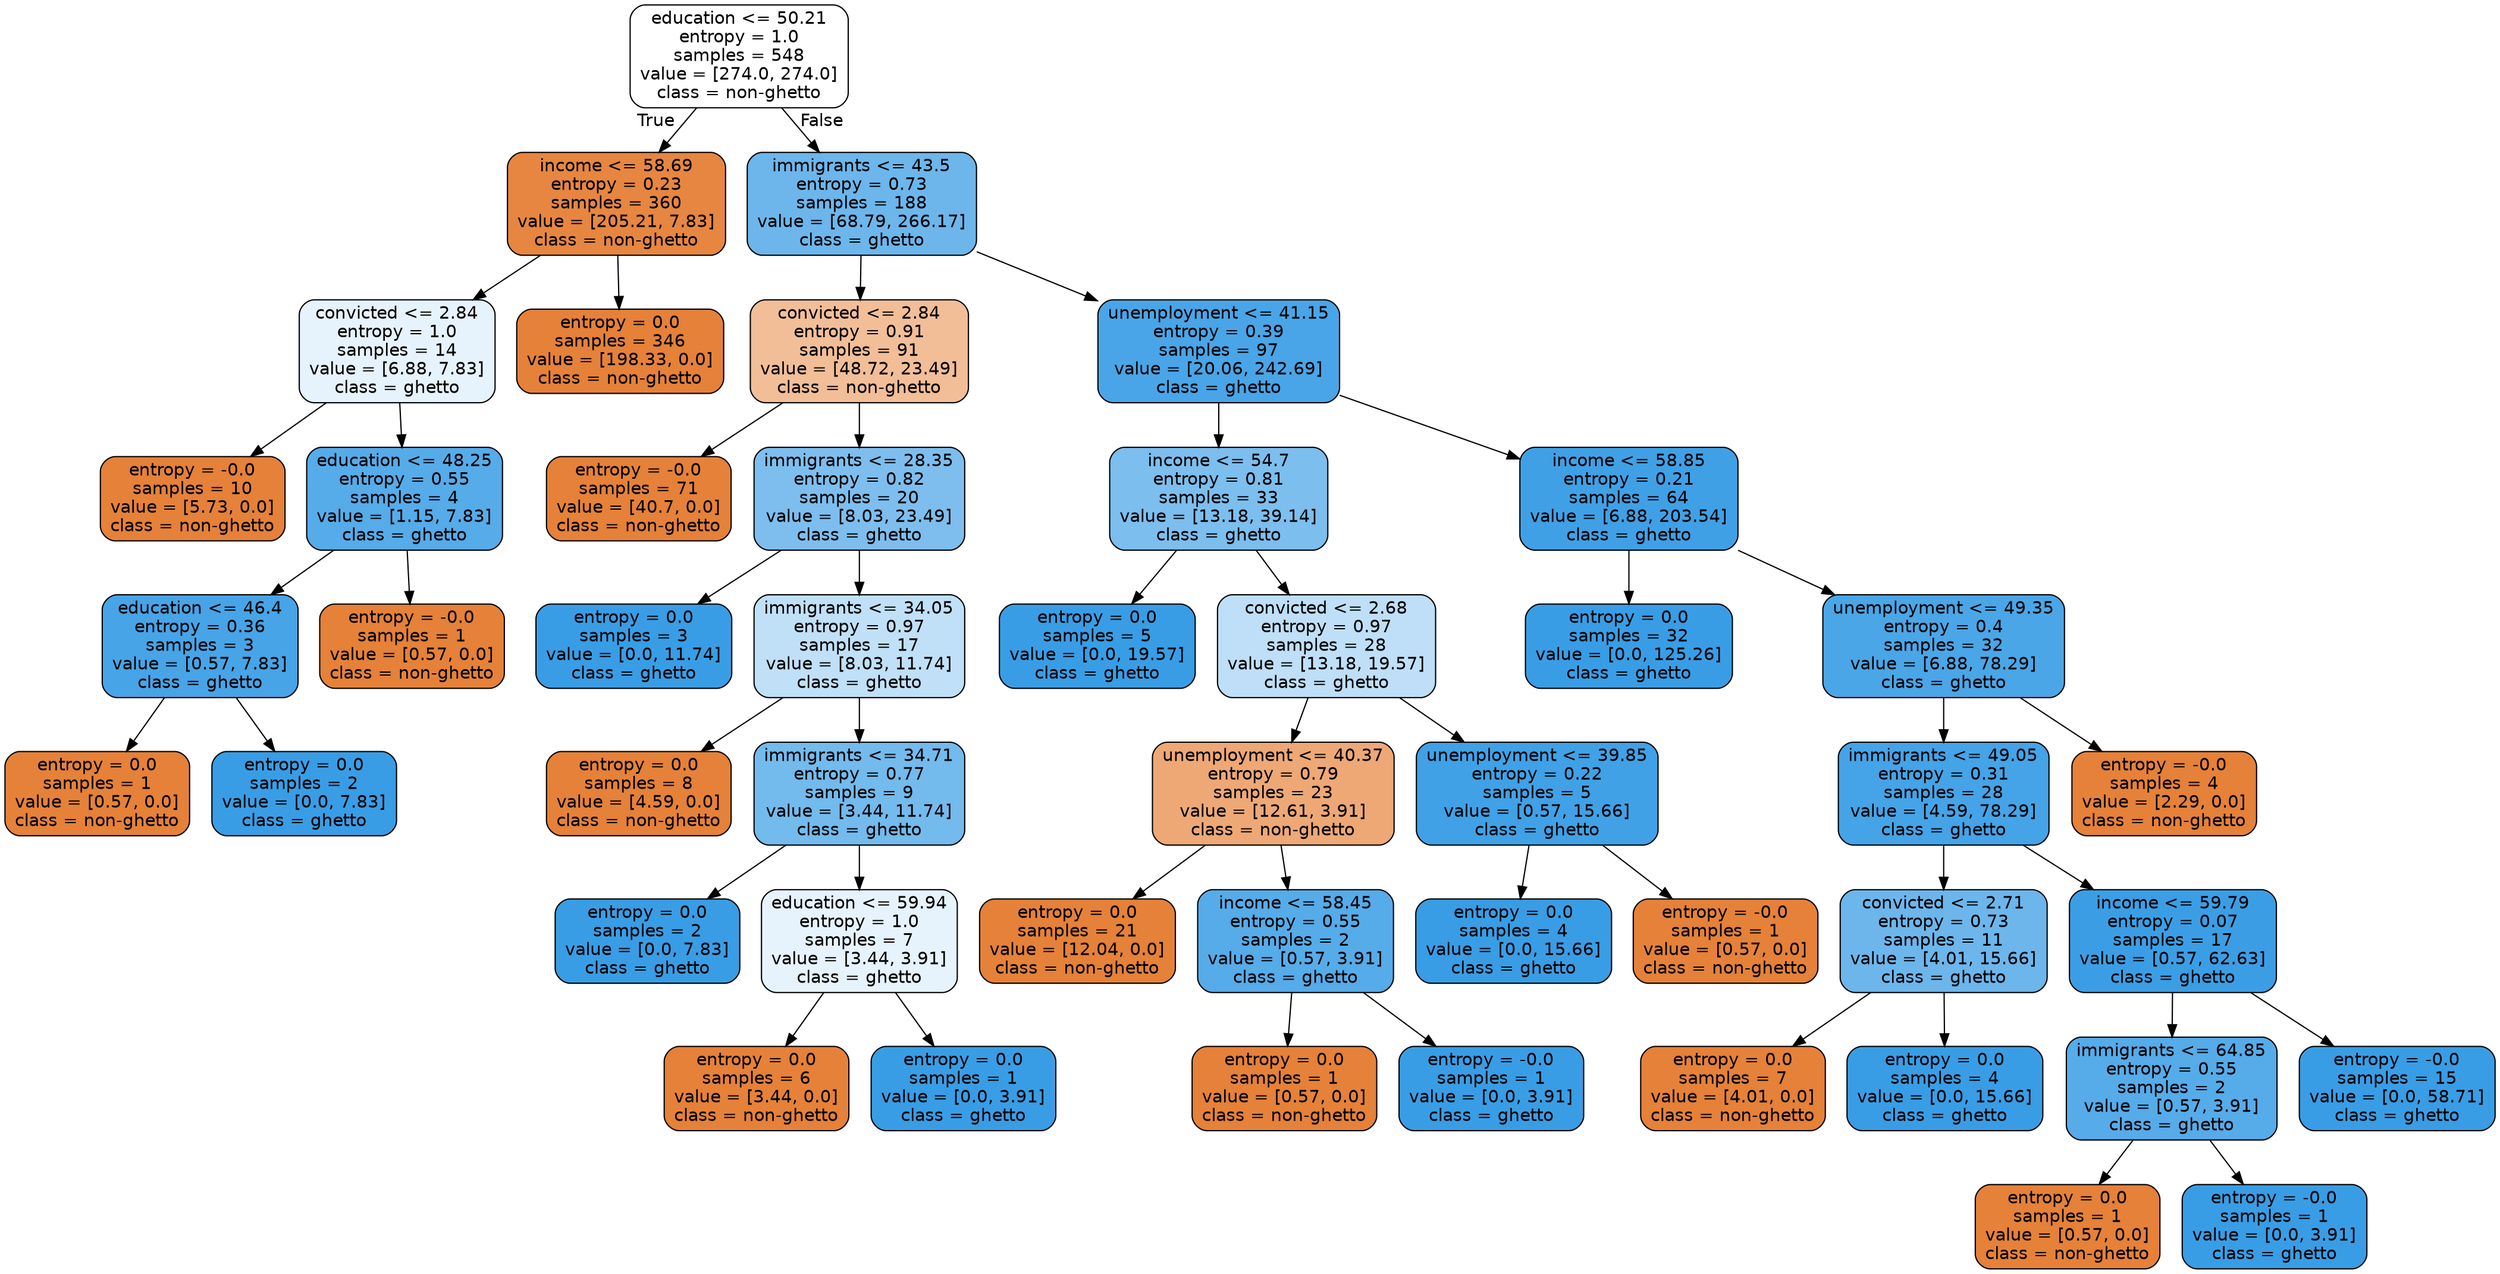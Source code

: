 digraph Tree {
node [shape=box, style="filled, rounded", color="black", fontname=helvetica] ;
edge [fontname=helvetica] ;
0 [label="education <= 50.21\nentropy = 1.0\nsamples = 548\nvalue = [274.0, 274.0]\nclass = non-ghetto", fillcolor="#ffffff"] ;
1 [label="income <= 58.69\nentropy = 0.23\nsamples = 360\nvalue = [205.21, 7.83]\nclass = non-ghetto", fillcolor="#e68641"] ;
0 -> 1 [labeldistance=2.5, labelangle=45, headlabel="True"] ;
2 [label="convicted <= 2.84\nentropy = 1.0\nsamples = 14\nvalue = [6.88, 7.83]\nclass = ghetto", fillcolor="#e7f3fc"] ;
1 -> 2 ;
3 [label="entropy = -0.0\nsamples = 10\nvalue = [5.73, 0.0]\nclass = non-ghetto", fillcolor="#e58139"] ;
2 -> 3 ;
4 [label="education <= 48.25\nentropy = 0.55\nsamples = 4\nvalue = [1.15, 7.83]\nclass = ghetto", fillcolor="#56abe9"] ;
2 -> 4 ;
5 [label="education <= 46.4\nentropy = 0.36\nsamples = 3\nvalue = [0.57, 7.83]\nclass = ghetto", fillcolor="#47a4e7"] ;
4 -> 5 ;
6 [label="entropy = 0.0\nsamples = 1\nvalue = [0.57, 0.0]\nclass = non-ghetto", fillcolor="#e58139"] ;
5 -> 6 ;
7 [label="entropy = 0.0\nsamples = 2\nvalue = [0.0, 7.83]\nclass = ghetto", fillcolor="#399de5"] ;
5 -> 7 ;
8 [label="entropy = -0.0\nsamples = 1\nvalue = [0.57, 0.0]\nclass = non-ghetto", fillcolor="#e58139"] ;
4 -> 8 ;
9 [label="entropy = 0.0\nsamples = 346\nvalue = [198.33, 0.0]\nclass = non-ghetto", fillcolor="#e58139"] ;
1 -> 9 ;
10 [label="immigrants <= 43.5\nentropy = 0.73\nsamples = 188\nvalue = [68.79, 266.17]\nclass = ghetto", fillcolor="#6cb6ec"] ;
0 -> 10 [labeldistance=2.5, labelangle=-45, headlabel="False"] ;
11 [label="convicted <= 2.84\nentropy = 0.91\nsamples = 91\nvalue = [48.72, 23.49]\nclass = non-ghetto", fillcolor="#f2be98"] ;
10 -> 11 ;
12 [label="entropy = -0.0\nsamples = 71\nvalue = [40.7, 0.0]\nclass = non-ghetto", fillcolor="#e58139"] ;
11 -> 12 ;
13 [label="immigrants <= 28.35\nentropy = 0.82\nsamples = 20\nvalue = [8.03, 23.49]\nclass = ghetto", fillcolor="#7dbeee"] ;
11 -> 13 ;
14 [label="entropy = 0.0\nsamples = 3\nvalue = [0.0, 11.74]\nclass = ghetto", fillcolor="#399de5"] ;
13 -> 14 ;
15 [label="immigrants <= 34.05\nentropy = 0.97\nsamples = 17\nvalue = [8.03, 11.74]\nclass = ghetto", fillcolor="#c0e0f7"] ;
13 -> 15 ;
16 [label="entropy = 0.0\nsamples = 8\nvalue = [4.59, 0.0]\nclass = non-ghetto", fillcolor="#e58139"] ;
15 -> 16 ;
17 [label="immigrants <= 34.71\nentropy = 0.77\nsamples = 9\nvalue = [3.44, 11.74]\nclass = ghetto", fillcolor="#73baed"] ;
15 -> 17 ;
18 [label="entropy = 0.0\nsamples = 2\nvalue = [0.0, 7.83]\nclass = ghetto", fillcolor="#399de5"] ;
17 -> 18 ;
19 [label="education <= 59.94\nentropy = 1.0\nsamples = 7\nvalue = [3.44, 3.91]\nclass = ghetto", fillcolor="#e7f3fc"] ;
17 -> 19 ;
20 [label="entropy = 0.0\nsamples = 6\nvalue = [3.44, 0.0]\nclass = non-ghetto", fillcolor="#e58139"] ;
19 -> 20 ;
21 [label="entropy = 0.0\nsamples = 1\nvalue = [0.0, 3.91]\nclass = ghetto", fillcolor="#399de5"] ;
19 -> 21 ;
22 [label="unemployment <= 41.15\nentropy = 0.39\nsamples = 97\nvalue = [20.06, 242.69]\nclass = ghetto", fillcolor="#49a5e7"] ;
10 -> 22 ;
23 [label="income <= 54.7\nentropy = 0.81\nsamples = 33\nvalue = [13.18, 39.14]\nclass = ghetto", fillcolor="#7cbeee"] ;
22 -> 23 ;
24 [label="entropy = 0.0\nsamples = 5\nvalue = [0.0, 19.57]\nclass = ghetto", fillcolor="#399de5"] ;
23 -> 24 ;
25 [label="convicted <= 2.68\nentropy = 0.97\nsamples = 28\nvalue = [13.18, 19.57]\nclass = ghetto", fillcolor="#bedff7"] ;
23 -> 25 ;
26 [label="unemployment <= 40.37\nentropy = 0.79\nsamples = 23\nvalue = [12.61, 3.91]\nclass = non-ghetto", fillcolor="#eda876"] ;
25 -> 26 ;
27 [label="entropy = 0.0\nsamples = 21\nvalue = [12.04, 0.0]\nclass = non-ghetto", fillcolor="#e58139"] ;
26 -> 27 ;
28 [label="income <= 58.45\nentropy = 0.55\nsamples = 2\nvalue = [0.57, 3.91]\nclass = ghetto", fillcolor="#56abe9"] ;
26 -> 28 ;
29 [label="entropy = 0.0\nsamples = 1\nvalue = [0.57, 0.0]\nclass = non-ghetto", fillcolor="#e58139"] ;
28 -> 29 ;
30 [label="entropy = -0.0\nsamples = 1\nvalue = [0.0, 3.91]\nclass = ghetto", fillcolor="#399de5"] ;
28 -> 30 ;
31 [label="unemployment <= 39.85\nentropy = 0.22\nsamples = 5\nvalue = [0.57, 15.66]\nclass = ghetto", fillcolor="#40a1e6"] ;
25 -> 31 ;
32 [label="entropy = 0.0\nsamples = 4\nvalue = [0.0, 15.66]\nclass = ghetto", fillcolor="#399de5"] ;
31 -> 32 ;
33 [label="entropy = -0.0\nsamples = 1\nvalue = [0.57, 0.0]\nclass = non-ghetto", fillcolor="#e58139"] ;
31 -> 33 ;
34 [label="income <= 58.85\nentropy = 0.21\nsamples = 64\nvalue = [6.88, 203.54]\nclass = ghetto", fillcolor="#40a0e6"] ;
22 -> 34 ;
35 [label="entropy = 0.0\nsamples = 32\nvalue = [0.0, 125.26]\nclass = ghetto", fillcolor="#399de5"] ;
34 -> 35 ;
36 [label="unemployment <= 49.35\nentropy = 0.4\nsamples = 32\nvalue = [6.88, 78.29]\nclass = ghetto", fillcolor="#4aa6e7"] ;
34 -> 36 ;
37 [label="immigrants <= 49.05\nentropy = 0.31\nsamples = 28\nvalue = [4.59, 78.29]\nclass = ghetto", fillcolor="#45a3e7"] ;
36 -> 37 ;
38 [label="convicted <= 2.71\nentropy = 0.73\nsamples = 11\nvalue = [4.01, 15.66]\nclass = ghetto", fillcolor="#6cb6ec"] ;
37 -> 38 ;
39 [label="entropy = 0.0\nsamples = 7\nvalue = [4.01, 0.0]\nclass = non-ghetto", fillcolor="#e58139"] ;
38 -> 39 ;
40 [label="entropy = 0.0\nsamples = 4\nvalue = [0.0, 15.66]\nclass = ghetto", fillcolor="#399de5"] ;
38 -> 40 ;
41 [label="income <= 59.79\nentropy = 0.07\nsamples = 17\nvalue = [0.57, 62.63]\nclass = ghetto", fillcolor="#3b9ee5"] ;
37 -> 41 ;
42 [label="immigrants <= 64.85\nentropy = 0.55\nsamples = 2\nvalue = [0.57, 3.91]\nclass = ghetto", fillcolor="#56abe9"] ;
41 -> 42 ;
43 [label="entropy = 0.0\nsamples = 1\nvalue = [0.57, 0.0]\nclass = non-ghetto", fillcolor="#e58139"] ;
42 -> 43 ;
44 [label="entropy = -0.0\nsamples = 1\nvalue = [0.0, 3.91]\nclass = ghetto", fillcolor="#399de5"] ;
42 -> 44 ;
45 [label="entropy = -0.0\nsamples = 15\nvalue = [0.0, 58.71]\nclass = ghetto", fillcolor="#399de5"] ;
41 -> 45 ;
46 [label="entropy = -0.0\nsamples = 4\nvalue = [2.29, 0.0]\nclass = non-ghetto", fillcolor="#e58139"] ;
36 -> 46 ;
}